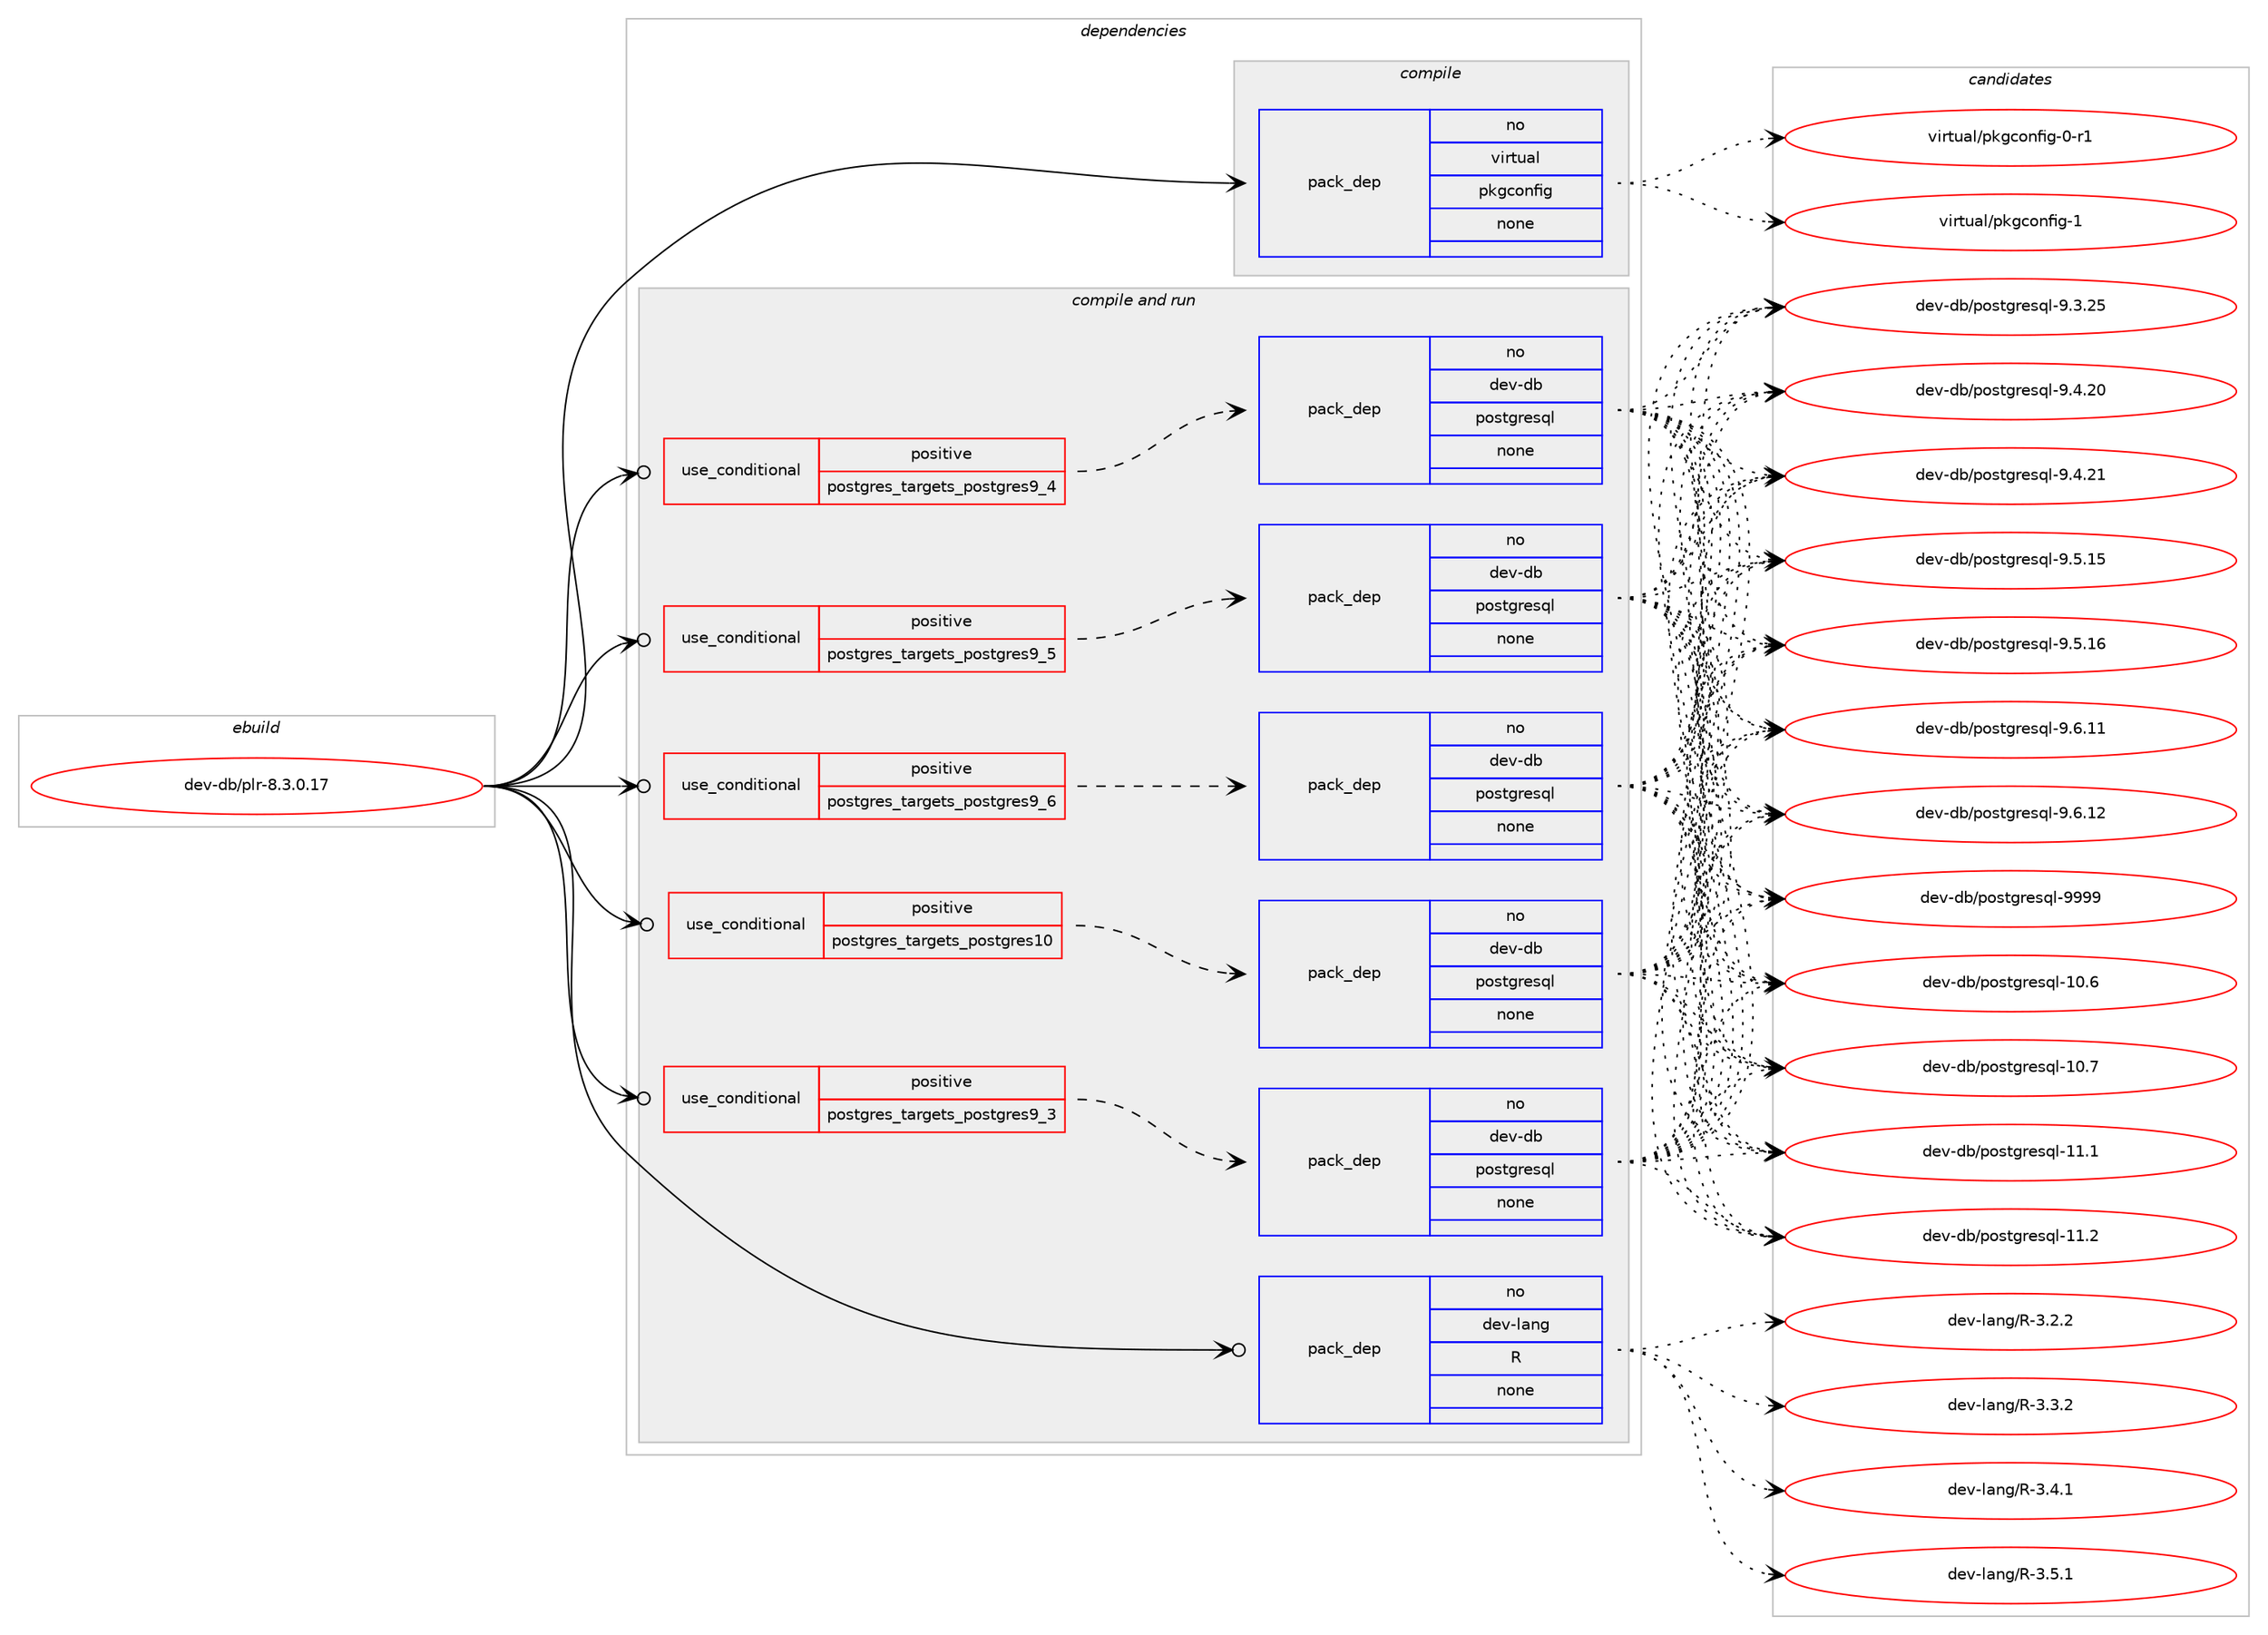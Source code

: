 digraph prolog {

# *************
# Graph options
# *************

newrank=true;
concentrate=true;
compound=true;
graph [rankdir=LR,fontname=Helvetica,fontsize=10,ranksep=1.5];#, ranksep=2.5, nodesep=0.2];
edge  [arrowhead=vee];
node  [fontname=Helvetica,fontsize=10];

# **********
# The ebuild
# **********

subgraph cluster_leftcol {
color=gray;
rank=same;
label=<<i>ebuild</i>>;
id [label="dev-db/plr-8.3.0.17", color=red, width=4, href="../dev-db/plr-8.3.0.17.svg"];
}

# ****************
# The dependencies
# ****************

subgraph cluster_midcol {
color=gray;
label=<<i>dependencies</i>>;
subgraph cluster_compile {
fillcolor="#eeeeee";
style=filled;
label=<<i>compile</i>>;
subgraph pack943134 {
dependency1321712 [label=<<TABLE BORDER="0" CELLBORDER="1" CELLSPACING="0" CELLPADDING="4" WIDTH="220"><TR><TD ROWSPAN="6" CELLPADDING="30">pack_dep</TD></TR><TR><TD WIDTH="110">no</TD></TR><TR><TD>virtual</TD></TR><TR><TD>pkgconfig</TD></TR><TR><TD>none</TD></TR><TR><TD></TD></TR></TABLE>>, shape=none, color=blue];
}
id:e -> dependency1321712:w [weight=20,style="solid",arrowhead="vee"];
}
subgraph cluster_compileandrun {
fillcolor="#eeeeee";
style=filled;
label=<<i>compile and run</i>>;
subgraph cond357615 {
dependency1321713 [label=<<TABLE BORDER="0" CELLBORDER="1" CELLSPACING="0" CELLPADDING="4"><TR><TD ROWSPAN="3" CELLPADDING="10">use_conditional</TD></TR><TR><TD>positive</TD></TR><TR><TD>postgres_targets_postgres10</TD></TR></TABLE>>, shape=none, color=red];
subgraph pack943135 {
dependency1321714 [label=<<TABLE BORDER="0" CELLBORDER="1" CELLSPACING="0" CELLPADDING="4" WIDTH="220"><TR><TD ROWSPAN="6" CELLPADDING="30">pack_dep</TD></TR><TR><TD WIDTH="110">no</TD></TR><TR><TD>dev-db</TD></TR><TR><TD>postgresql</TD></TR><TR><TD>none</TD></TR><TR><TD></TD></TR></TABLE>>, shape=none, color=blue];
}
dependency1321713:e -> dependency1321714:w [weight=20,style="dashed",arrowhead="vee"];
}
id:e -> dependency1321713:w [weight=20,style="solid",arrowhead="odotvee"];
subgraph cond357616 {
dependency1321715 [label=<<TABLE BORDER="0" CELLBORDER="1" CELLSPACING="0" CELLPADDING="4"><TR><TD ROWSPAN="3" CELLPADDING="10">use_conditional</TD></TR><TR><TD>positive</TD></TR><TR><TD>postgres_targets_postgres9_3</TD></TR></TABLE>>, shape=none, color=red];
subgraph pack943136 {
dependency1321716 [label=<<TABLE BORDER="0" CELLBORDER="1" CELLSPACING="0" CELLPADDING="4" WIDTH="220"><TR><TD ROWSPAN="6" CELLPADDING="30">pack_dep</TD></TR><TR><TD WIDTH="110">no</TD></TR><TR><TD>dev-db</TD></TR><TR><TD>postgresql</TD></TR><TR><TD>none</TD></TR><TR><TD></TD></TR></TABLE>>, shape=none, color=blue];
}
dependency1321715:e -> dependency1321716:w [weight=20,style="dashed",arrowhead="vee"];
}
id:e -> dependency1321715:w [weight=20,style="solid",arrowhead="odotvee"];
subgraph cond357617 {
dependency1321717 [label=<<TABLE BORDER="0" CELLBORDER="1" CELLSPACING="0" CELLPADDING="4"><TR><TD ROWSPAN="3" CELLPADDING="10">use_conditional</TD></TR><TR><TD>positive</TD></TR><TR><TD>postgres_targets_postgres9_4</TD></TR></TABLE>>, shape=none, color=red];
subgraph pack943137 {
dependency1321718 [label=<<TABLE BORDER="0" CELLBORDER="1" CELLSPACING="0" CELLPADDING="4" WIDTH="220"><TR><TD ROWSPAN="6" CELLPADDING="30">pack_dep</TD></TR><TR><TD WIDTH="110">no</TD></TR><TR><TD>dev-db</TD></TR><TR><TD>postgresql</TD></TR><TR><TD>none</TD></TR><TR><TD></TD></TR></TABLE>>, shape=none, color=blue];
}
dependency1321717:e -> dependency1321718:w [weight=20,style="dashed",arrowhead="vee"];
}
id:e -> dependency1321717:w [weight=20,style="solid",arrowhead="odotvee"];
subgraph cond357618 {
dependency1321719 [label=<<TABLE BORDER="0" CELLBORDER="1" CELLSPACING="0" CELLPADDING="4"><TR><TD ROWSPAN="3" CELLPADDING="10">use_conditional</TD></TR><TR><TD>positive</TD></TR><TR><TD>postgres_targets_postgres9_5</TD></TR></TABLE>>, shape=none, color=red];
subgraph pack943138 {
dependency1321720 [label=<<TABLE BORDER="0" CELLBORDER="1" CELLSPACING="0" CELLPADDING="4" WIDTH="220"><TR><TD ROWSPAN="6" CELLPADDING="30">pack_dep</TD></TR><TR><TD WIDTH="110">no</TD></TR><TR><TD>dev-db</TD></TR><TR><TD>postgresql</TD></TR><TR><TD>none</TD></TR><TR><TD></TD></TR></TABLE>>, shape=none, color=blue];
}
dependency1321719:e -> dependency1321720:w [weight=20,style="dashed",arrowhead="vee"];
}
id:e -> dependency1321719:w [weight=20,style="solid",arrowhead="odotvee"];
subgraph cond357619 {
dependency1321721 [label=<<TABLE BORDER="0" CELLBORDER="1" CELLSPACING="0" CELLPADDING="4"><TR><TD ROWSPAN="3" CELLPADDING="10">use_conditional</TD></TR><TR><TD>positive</TD></TR><TR><TD>postgres_targets_postgres9_6</TD></TR></TABLE>>, shape=none, color=red];
subgraph pack943139 {
dependency1321722 [label=<<TABLE BORDER="0" CELLBORDER="1" CELLSPACING="0" CELLPADDING="4" WIDTH="220"><TR><TD ROWSPAN="6" CELLPADDING="30">pack_dep</TD></TR><TR><TD WIDTH="110">no</TD></TR><TR><TD>dev-db</TD></TR><TR><TD>postgresql</TD></TR><TR><TD>none</TD></TR><TR><TD></TD></TR></TABLE>>, shape=none, color=blue];
}
dependency1321721:e -> dependency1321722:w [weight=20,style="dashed",arrowhead="vee"];
}
id:e -> dependency1321721:w [weight=20,style="solid",arrowhead="odotvee"];
subgraph pack943140 {
dependency1321723 [label=<<TABLE BORDER="0" CELLBORDER="1" CELLSPACING="0" CELLPADDING="4" WIDTH="220"><TR><TD ROWSPAN="6" CELLPADDING="30">pack_dep</TD></TR><TR><TD WIDTH="110">no</TD></TR><TR><TD>dev-lang</TD></TR><TR><TD>R</TD></TR><TR><TD>none</TD></TR><TR><TD></TD></TR></TABLE>>, shape=none, color=blue];
}
id:e -> dependency1321723:w [weight=20,style="solid",arrowhead="odotvee"];
}
subgraph cluster_run {
fillcolor="#eeeeee";
style=filled;
label=<<i>run</i>>;
}
}

# **************
# The candidates
# **************

subgraph cluster_choices {
rank=same;
color=gray;
label=<<i>candidates</i>>;

subgraph choice943134 {
color=black;
nodesep=1;
choice11810511411611797108471121071039911111010210510345484511449 [label="virtual/pkgconfig-0-r1", color=red, width=4,href="../virtual/pkgconfig-0-r1.svg"];
choice1181051141161179710847112107103991111101021051034549 [label="virtual/pkgconfig-1", color=red, width=4,href="../virtual/pkgconfig-1.svg"];
dependency1321712:e -> choice11810511411611797108471121071039911111010210510345484511449:w [style=dotted,weight="100"];
dependency1321712:e -> choice1181051141161179710847112107103991111101021051034549:w [style=dotted,weight="100"];
}
subgraph choice943135 {
color=black;
nodesep=1;
choice1001011184510098471121111151161031141011151131084549484654 [label="dev-db/postgresql-10.6", color=red, width=4,href="../dev-db/postgresql-10.6.svg"];
choice1001011184510098471121111151161031141011151131084549484655 [label="dev-db/postgresql-10.7", color=red, width=4,href="../dev-db/postgresql-10.7.svg"];
choice1001011184510098471121111151161031141011151131084549494649 [label="dev-db/postgresql-11.1", color=red, width=4,href="../dev-db/postgresql-11.1.svg"];
choice1001011184510098471121111151161031141011151131084549494650 [label="dev-db/postgresql-11.2", color=red, width=4,href="../dev-db/postgresql-11.2.svg"];
choice10010111845100984711211111511610311410111511310845574651465053 [label="dev-db/postgresql-9.3.25", color=red, width=4,href="../dev-db/postgresql-9.3.25.svg"];
choice10010111845100984711211111511610311410111511310845574652465048 [label="dev-db/postgresql-9.4.20", color=red, width=4,href="../dev-db/postgresql-9.4.20.svg"];
choice10010111845100984711211111511610311410111511310845574652465049 [label="dev-db/postgresql-9.4.21", color=red, width=4,href="../dev-db/postgresql-9.4.21.svg"];
choice10010111845100984711211111511610311410111511310845574653464953 [label="dev-db/postgresql-9.5.15", color=red, width=4,href="../dev-db/postgresql-9.5.15.svg"];
choice10010111845100984711211111511610311410111511310845574653464954 [label="dev-db/postgresql-9.5.16", color=red, width=4,href="../dev-db/postgresql-9.5.16.svg"];
choice10010111845100984711211111511610311410111511310845574654464949 [label="dev-db/postgresql-9.6.11", color=red, width=4,href="../dev-db/postgresql-9.6.11.svg"];
choice10010111845100984711211111511610311410111511310845574654464950 [label="dev-db/postgresql-9.6.12", color=red, width=4,href="../dev-db/postgresql-9.6.12.svg"];
choice1001011184510098471121111151161031141011151131084557575757 [label="dev-db/postgresql-9999", color=red, width=4,href="../dev-db/postgresql-9999.svg"];
dependency1321714:e -> choice1001011184510098471121111151161031141011151131084549484654:w [style=dotted,weight="100"];
dependency1321714:e -> choice1001011184510098471121111151161031141011151131084549484655:w [style=dotted,weight="100"];
dependency1321714:e -> choice1001011184510098471121111151161031141011151131084549494649:w [style=dotted,weight="100"];
dependency1321714:e -> choice1001011184510098471121111151161031141011151131084549494650:w [style=dotted,weight="100"];
dependency1321714:e -> choice10010111845100984711211111511610311410111511310845574651465053:w [style=dotted,weight="100"];
dependency1321714:e -> choice10010111845100984711211111511610311410111511310845574652465048:w [style=dotted,weight="100"];
dependency1321714:e -> choice10010111845100984711211111511610311410111511310845574652465049:w [style=dotted,weight="100"];
dependency1321714:e -> choice10010111845100984711211111511610311410111511310845574653464953:w [style=dotted,weight="100"];
dependency1321714:e -> choice10010111845100984711211111511610311410111511310845574653464954:w [style=dotted,weight="100"];
dependency1321714:e -> choice10010111845100984711211111511610311410111511310845574654464949:w [style=dotted,weight="100"];
dependency1321714:e -> choice10010111845100984711211111511610311410111511310845574654464950:w [style=dotted,weight="100"];
dependency1321714:e -> choice1001011184510098471121111151161031141011151131084557575757:w [style=dotted,weight="100"];
}
subgraph choice943136 {
color=black;
nodesep=1;
choice1001011184510098471121111151161031141011151131084549484654 [label="dev-db/postgresql-10.6", color=red, width=4,href="../dev-db/postgresql-10.6.svg"];
choice1001011184510098471121111151161031141011151131084549484655 [label="dev-db/postgresql-10.7", color=red, width=4,href="../dev-db/postgresql-10.7.svg"];
choice1001011184510098471121111151161031141011151131084549494649 [label="dev-db/postgresql-11.1", color=red, width=4,href="../dev-db/postgresql-11.1.svg"];
choice1001011184510098471121111151161031141011151131084549494650 [label="dev-db/postgresql-11.2", color=red, width=4,href="../dev-db/postgresql-11.2.svg"];
choice10010111845100984711211111511610311410111511310845574651465053 [label="dev-db/postgresql-9.3.25", color=red, width=4,href="../dev-db/postgresql-9.3.25.svg"];
choice10010111845100984711211111511610311410111511310845574652465048 [label="dev-db/postgresql-9.4.20", color=red, width=4,href="../dev-db/postgresql-9.4.20.svg"];
choice10010111845100984711211111511610311410111511310845574652465049 [label="dev-db/postgresql-9.4.21", color=red, width=4,href="../dev-db/postgresql-9.4.21.svg"];
choice10010111845100984711211111511610311410111511310845574653464953 [label="dev-db/postgresql-9.5.15", color=red, width=4,href="../dev-db/postgresql-9.5.15.svg"];
choice10010111845100984711211111511610311410111511310845574653464954 [label="dev-db/postgresql-9.5.16", color=red, width=4,href="../dev-db/postgresql-9.5.16.svg"];
choice10010111845100984711211111511610311410111511310845574654464949 [label="dev-db/postgresql-9.6.11", color=red, width=4,href="../dev-db/postgresql-9.6.11.svg"];
choice10010111845100984711211111511610311410111511310845574654464950 [label="dev-db/postgresql-9.6.12", color=red, width=4,href="../dev-db/postgresql-9.6.12.svg"];
choice1001011184510098471121111151161031141011151131084557575757 [label="dev-db/postgresql-9999", color=red, width=4,href="../dev-db/postgresql-9999.svg"];
dependency1321716:e -> choice1001011184510098471121111151161031141011151131084549484654:w [style=dotted,weight="100"];
dependency1321716:e -> choice1001011184510098471121111151161031141011151131084549484655:w [style=dotted,weight="100"];
dependency1321716:e -> choice1001011184510098471121111151161031141011151131084549494649:w [style=dotted,weight="100"];
dependency1321716:e -> choice1001011184510098471121111151161031141011151131084549494650:w [style=dotted,weight="100"];
dependency1321716:e -> choice10010111845100984711211111511610311410111511310845574651465053:w [style=dotted,weight="100"];
dependency1321716:e -> choice10010111845100984711211111511610311410111511310845574652465048:w [style=dotted,weight="100"];
dependency1321716:e -> choice10010111845100984711211111511610311410111511310845574652465049:w [style=dotted,weight="100"];
dependency1321716:e -> choice10010111845100984711211111511610311410111511310845574653464953:w [style=dotted,weight="100"];
dependency1321716:e -> choice10010111845100984711211111511610311410111511310845574653464954:w [style=dotted,weight="100"];
dependency1321716:e -> choice10010111845100984711211111511610311410111511310845574654464949:w [style=dotted,weight="100"];
dependency1321716:e -> choice10010111845100984711211111511610311410111511310845574654464950:w [style=dotted,weight="100"];
dependency1321716:e -> choice1001011184510098471121111151161031141011151131084557575757:w [style=dotted,weight="100"];
}
subgraph choice943137 {
color=black;
nodesep=1;
choice1001011184510098471121111151161031141011151131084549484654 [label="dev-db/postgresql-10.6", color=red, width=4,href="../dev-db/postgresql-10.6.svg"];
choice1001011184510098471121111151161031141011151131084549484655 [label="dev-db/postgresql-10.7", color=red, width=4,href="../dev-db/postgresql-10.7.svg"];
choice1001011184510098471121111151161031141011151131084549494649 [label="dev-db/postgresql-11.1", color=red, width=4,href="../dev-db/postgresql-11.1.svg"];
choice1001011184510098471121111151161031141011151131084549494650 [label="dev-db/postgresql-11.2", color=red, width=4,href="../dev-db/postgresql-11.2.svg"];
choice10010111845100984711211111511610311410111511310845574651465053 [label="dev-db/postgresql-9.3.25", color=red, width=4,href="../dev-db/postgresql-9.3.25.svg"];
choice10010111845100984711211111511610311410111511310845574652465048 [label="dev-db/postgresql-9.4.20", color=red, width=4,href="../dev-db/postgresql-9.4.20.svg"];
choice10010111845100984711211111511610311410111511310845574652465049 [label="dev-db/postgresql-9.4.21", color=red, width=4,href="../dev-db/postgresql-9.4.21.svg"];
choice10010111845100984711211111511610311410111511310845574653464953 [label="dev-db/postgresql-9.5.15", color=red, width=4,href="../dev-db/postgresql-9.5.15.svg"];
choice10010111845100984711211111511610311410111511310845574653464954 [label="dev-db/postgresql-9.5.16", color=red, width=4,href="../dev-db/postgresql-9.5.16.svg"];
choice10010111845100984711211111511610311410111511310845574654464949 [label="dev-db/postgresql-9.6.11", color=red, width=4,href="../dev-db/postgresql-9.6.11.svg"];
choice10010111845100984711211111511610311410111511310845574654464950 [label="dev-db/postgresql-9.6.12", color=red, width=4,href="../dev-db/postgresql-9.6.12.svg"];
choice1001011184510098471121111151161031141011151131084557575757 [label="dev-db/postgresql-9999", color=red, width=4,href="../dev-db/postgresql-9999.svg"];
dependency1321718:e -> choice1001011184510098471121111151161031141011151131084549484654:w [style=dotted,weight="100"];
dependency1321718:e -> choice1001011184510098471121111151161031141011151131084549484655:w [style=dotted,weight="100"];
dependency1321718:e -> choice1001011184510098471121111151161031141011151131084549494649:w [style=dotted,weight="100"];
dependency1321718:e -> choice1001011184510098471121111151161031141011151131084549494650:w [style=dotted,weight="100"];
dependency1321718:e -> choice10010111845100984711211111511610311410111511310845574651465053:w [style=dotted,weight="100"];
dependency1321718:e -> choice10010111845100984711211111511610311410111511310845574652465048:w [style=dotted,weight="100"];
dependency1321718:e -> choice10010111845100984711211111511610311410111511310845574652465049:w [style=dotted,weight="100"];
dependency1321718:e -> choice10010111845100984711211111511610311410111511310845574653464953:w [style=dotted,weight="100"];
dependency1321718:e -> choice10010111845100984711211111511610311410111511310845574653464954:w [style=dotted,weight="100"];
dependency1321718:e -> choice10010111845100984711211111511610311410111511310845574654464949:w [style=dotted,weight="100"];
dependency1321718:e -> choice10010111845100984711211111511610311410111511310845574654464950:w [style=dotted,weight="100"];
dependency1321718:e -> choice1001011184510098471121111151161031141011151131084557575757:w [style=dotted,weight="100"];
}
subgraph choice943138 {
color=black;
nodesep=1;
choice1001011184510098471121111151161031141011151131084549484654 [label="dev-db/postgresql-10.6", color=red, width=4,href="../dev-db/postgresql-10.6.svg"];
choice1001011184510098471121111151161031141011151131084549484655 [label="dev-db/postgresql-10.7", color=red, width=4,href="../dev-db/postgresql-10.7.svg"];
choice1001011184510098471121111151161031141011151131084549494649 [label="dev-db/postgresql-11.1", color=red, width=4,href="../dev-db/postgresql-11.1.svg"];
choice1001011184510098471121111151161031141011151131084549494650 [label="dev-db/postgresql-11.2", color=red, width=4,href="../dev-db/postgresql-11.2.svg"];
choice10010111845100984711211111511610311410111511310845574651465053 [label="dev-db/postgresql-9.3.25", color=red, width=4,href="../dev-db/postgresql-9.3.25.svg"];
choice10010111845100984711211111511610311410111511310845574652465048 [label="dev-db/postgresql-9.4.20", color=red, width=4,href="../dev-db/postgresql-9.4.20.svg"];
choice10010111845100984711211111511610311410111511310845574652465049 [label="dev-db/postgresql-9.4.21", color=red, width=4,href="../dev-db/postgresql-9.4.21.svg"];
choice10010111845100984711211111511610311410111511310845574653464953 [label="dev-db/postgresql-9.5.15", color=red, width=4,href="../dev-db/postgresql-9.5.15.svg"];
choice10010111845100984711211111511610311410111511310845574653464954 [label="dev-db/postgresql-9.5.16", color=red, width=4,href="../dev-db/postgresql-9.5.16.svg"];
choice10010111845100984711211111511610311410111511310845574654464949 [label="dev-db/postgresql-9.6.11", color=red, width=4,href="../dev-db/postgresql-9.6.11.svg"];
choice10010111845100984711211111511610311410111511310845574654464950 [label="dev-db/postgresql-9.6.12", color=red, width=4,href="../dev-db/postgresql-9.6.12.svg"];
choice1001011184510098471121111151161031141011151131084557575757 [label="dev-db/postgresql-9999", color=red, width=4,href="../dev-db/postgresql-9999.svg"];
dependency1321720:e -> choice1001011184510098471121111151161031141011151131084549484654:w [style=dotted,weight="100"];
dependency1321720:e -> choice1001011184510098471121111151161031141011151131084549484655:w [style=dotted,weight="100"];
dependency1321720:e -> choice1001011184510098471121111151161031141011151131084549494649:w [style=dotted,weight="100"];
dependency1321720:e -> choice1001011184510098471121111151161031141011151131084549494650:w [style=dotted,weight="100"];
dependency1321720:e -> choice10010111845100984711211111511610311410111511310845574651465053:w [style=dotted,weight="100"];
dependency1321720:e -> choice10010111845100984711211111511610311410111511310845574652465048:w [style=dotted,weight="100"];
dependency1321720:e -> choice10010111845100984711211111511610311410111511310845574652465049:w [style=dotted,weight="100"];
dependency1321720:e -> choice10010111845100984711211111511610311410111511310845574653464953:w [style=dotted,weight="100"];
dependency1321720:e -> choice10010111845100984711211111511610311410111511310845574653464954:w [style=dotted,weight="100"];
dependency1321720:e -> choice10010111845100984711211111511610311410111511310845574654464949:w [style=dotted,weight="100"];
dependency1321720:e -> choice10010111845100984711211111511610311410111511310845574654464950:w [style=dotted,weight="100"];
dependency1321720:e -> choice1001011184510098471121111151161031141011151131084557575757:w [style=dotted,weight="100"];
}
subgraph choice943139 {
color=black;
nodesep=1;
choice1001011184510098471121111151161031141011151131084549484654 [label="dev-db/postgresql-10.6", color=red, width=4,href="../dev-db/postgresql-10.6.svg"];
choice1001011184510098471121111151161031141011151131084549484655 [label="dev-db/postgresql-10.7", color=red, width=4,href="../dev-db/postgresql-10.7.svg"];
choice1001011184510098471121111151161031141011151131084549494649 [label="dev-db/postgresql-11.1", color=red, width=4,href="../dev-db/postgresql-11.1.svg"];
choice1001011184510098471121111151161031141011151131084549494650 [label="dev-db/postgresql-11.2", color=red, width=4,href="../dev-db/postgresql-11.2.svg"];
choice10010111845100984711211111511610311410111511310845574651465053 [label="dev-db/postgresql-9.3.25", color=red, width=4,href="../dev-db/postgresql-9.3.25.svg"];
choice10010111845100984711211111511610311410111511310845574652465048 [label="dev-db/postgresql-9.4.20", color=red, width=4,href="../dev-db/postgresql-9.4.20.svg"];
choice10010111845100984711211111511610311410111511310845574652465049 [label="dev-db/postgresql-9.4.21", color=red, width=4,href="../dev-db/postgresql-9.4.21.svg"];
choice10010111845100984711211111511610311410111511310845574653464953 [label="dev-db/postgresql-9.5.15", color=red, width=4,href="../dev-db/postgresql-9.5.15.svg"];
choice10010111845100984711211111511610311410111511310845574653464954 [label="dev-db/postgresql-9.5.16", color=red, width=4,href="../dev-db/postgresql-9.5.16.svg"];
choice10010111845100984711211111511610311410111511310845574654464949 [label="dev-db/postgresql-9.6.11", color=red, width=4,href="../dev-db/postgresql-9.6.11.svg"];
choice10010111845100984711211111511610311410111511310845574654464950 [label="dev-db/postgresql-9.6.12", color=red, width=4,href="../dev-db/postgresql-9.6.12.svg"];
choice1001011184510098471121111151161031141011151131084557575757 [label="dev-db/postgresql-9999", color=red, width=4,href="../dev-db/postgresql-9999.svg"];
dependency1321722:e -> choice1001011184510098471121111151161031141011151131084549484654:w [style=dotted,weight="100"];
dependency1321722:e -> choice1001011184510098471121111151161031141011151131084549484655:w [style=dotted,weight="100"];
dependency1321722:e -> choice1001011184510098471121111151161031141011151131084549494649:w [style=dotted,weight="100"];
dependency1321722:e -> choice1001011184510098471121111151161031141011151131084549494650:w [style=dotted,weight="100"];
dependency1321722:e -> choice10010111845100984711211111511610311410111511310845574651465053:w [style=dotted,weight="100"];
dependency1321722:e -> choice10010111845100984711211111511610311410111511310845574652465048:w [style=dotted,weight="100"];
dependency1321722:e -> choice10010111845100984711211111511610311410111511310845574652465049:w [style=dotted,weight="100"];
dependency1321722:e -> choice10010111845100984711211111511610311410111511310845574653464953:w [style=dotted,weight="100"];
dependency1321722:e -> choice10010111845100984711211111511610311410111511310845574653464954:w [style=dotted,weight="100"];
dependency1321722:e -> choice10010111845100984711211111511610311410111511310845574654464949:w [style=dotted,weight="100"];
dependency1321722:e -> choice10010111845100984711211111511610311410111511310845574654464950:w [style=dotted,weight="100"];
dependency1321722:e -> choice1001011184510098471121111151161031141011151131084557575757:w [style=dotted,weight="100"];
}
subgraph choice943140 {
color=black;
nodesep=1;
choice10010111845108971101034782455146504650 [label="dev-lang/R-3.2.2", color=red, width=4,href="../dev-lang/R-3.2.2.svg"];
choice10010111845108971101034782455146514650 [label="dev-lang/R-3.3.2", color=red, width=4,href="../dev-lang/R-3.3.2.svg"];
choice10010111845108971101034782455146524649 [label="dev-lang/R-3.4.1", color=red, width=4,href="../dev-lang/R-3.4.1.svg"];
choice10010111845108971101034782455146534649 [label="dev-lang/R-3.5.1", color=red, width=4,href="../dev-lang/R-3.5.1.svg"];
dependency1321723:e -> choice10010111845108971101034782455146504650:w [style=dotted,weight="100"];
dependency1321723:e -> choice10010111845108971101034782455146514650:w [style=dotted,weight="100"];
dependency1321723:e -> choice10010111845108971101034782455146524649:w [style=dotted,weight="100"];
dependency1321723:e -> choice10010111845108971101034782455146534649:w [style=dotted,weight="100"];
}
}

}
